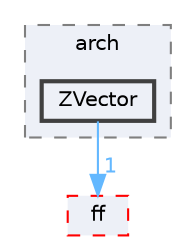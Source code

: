 digraph "external/taskflow/3rd-party/eigen-3.3.7/Eigen/src/Core/arch/ZVector"
{
 // LATEX_PDF_SIZE
  bgcolor="transparent";
  edge [fontname=Helvetica,fontsize=10,labelfontname=Helvetica,labelfontsize=10];
  node [fontname=Helvetica,fontsize=10,shape=box,height=0.2,width=0.4];
  compound=true
  subgraph clusterdir_38c22e1993d986e523413ac2b2f8e0d9 {
    graph [ bgcolor="#edf0f7", pencolor="grey50", label="arch", fontname=Helvetica,fontsize=10 style="filled,dashed", URL="dir_38c22e1993d986e523413ac2b2f8e0d9.html",tooltip=""]
  dir_b7c0f6db5bdb0f9821ea00d82d6035f7 [label="ZVector", fillcolor="#edf0f7", color="grey25", style="filled,bold", URL="dir_b7c0f6db5bdb0f9821ea00d82d6035f7.html",tooltip=""];
  }
  dir_76847c2e48732228b0d9f5df109ae853 [label="ff", fillcolor="#edf0f7", color="red", style="filled,dashed", URL="dir_76847c2e48732228b0d9f5df109ae853.html",tooltip=""];
  dir_b7c0f6db5bdb0f9821ea00d82d6035f7->dir_76847c2e48732228b0d9f5df109ae853 [headlabel="1", labeldistance=1.5 headhref="dir_000950_000311.html" href="dir_000950_000311.html" color="steelblue1" fontcolor="steelblue1"];
}
